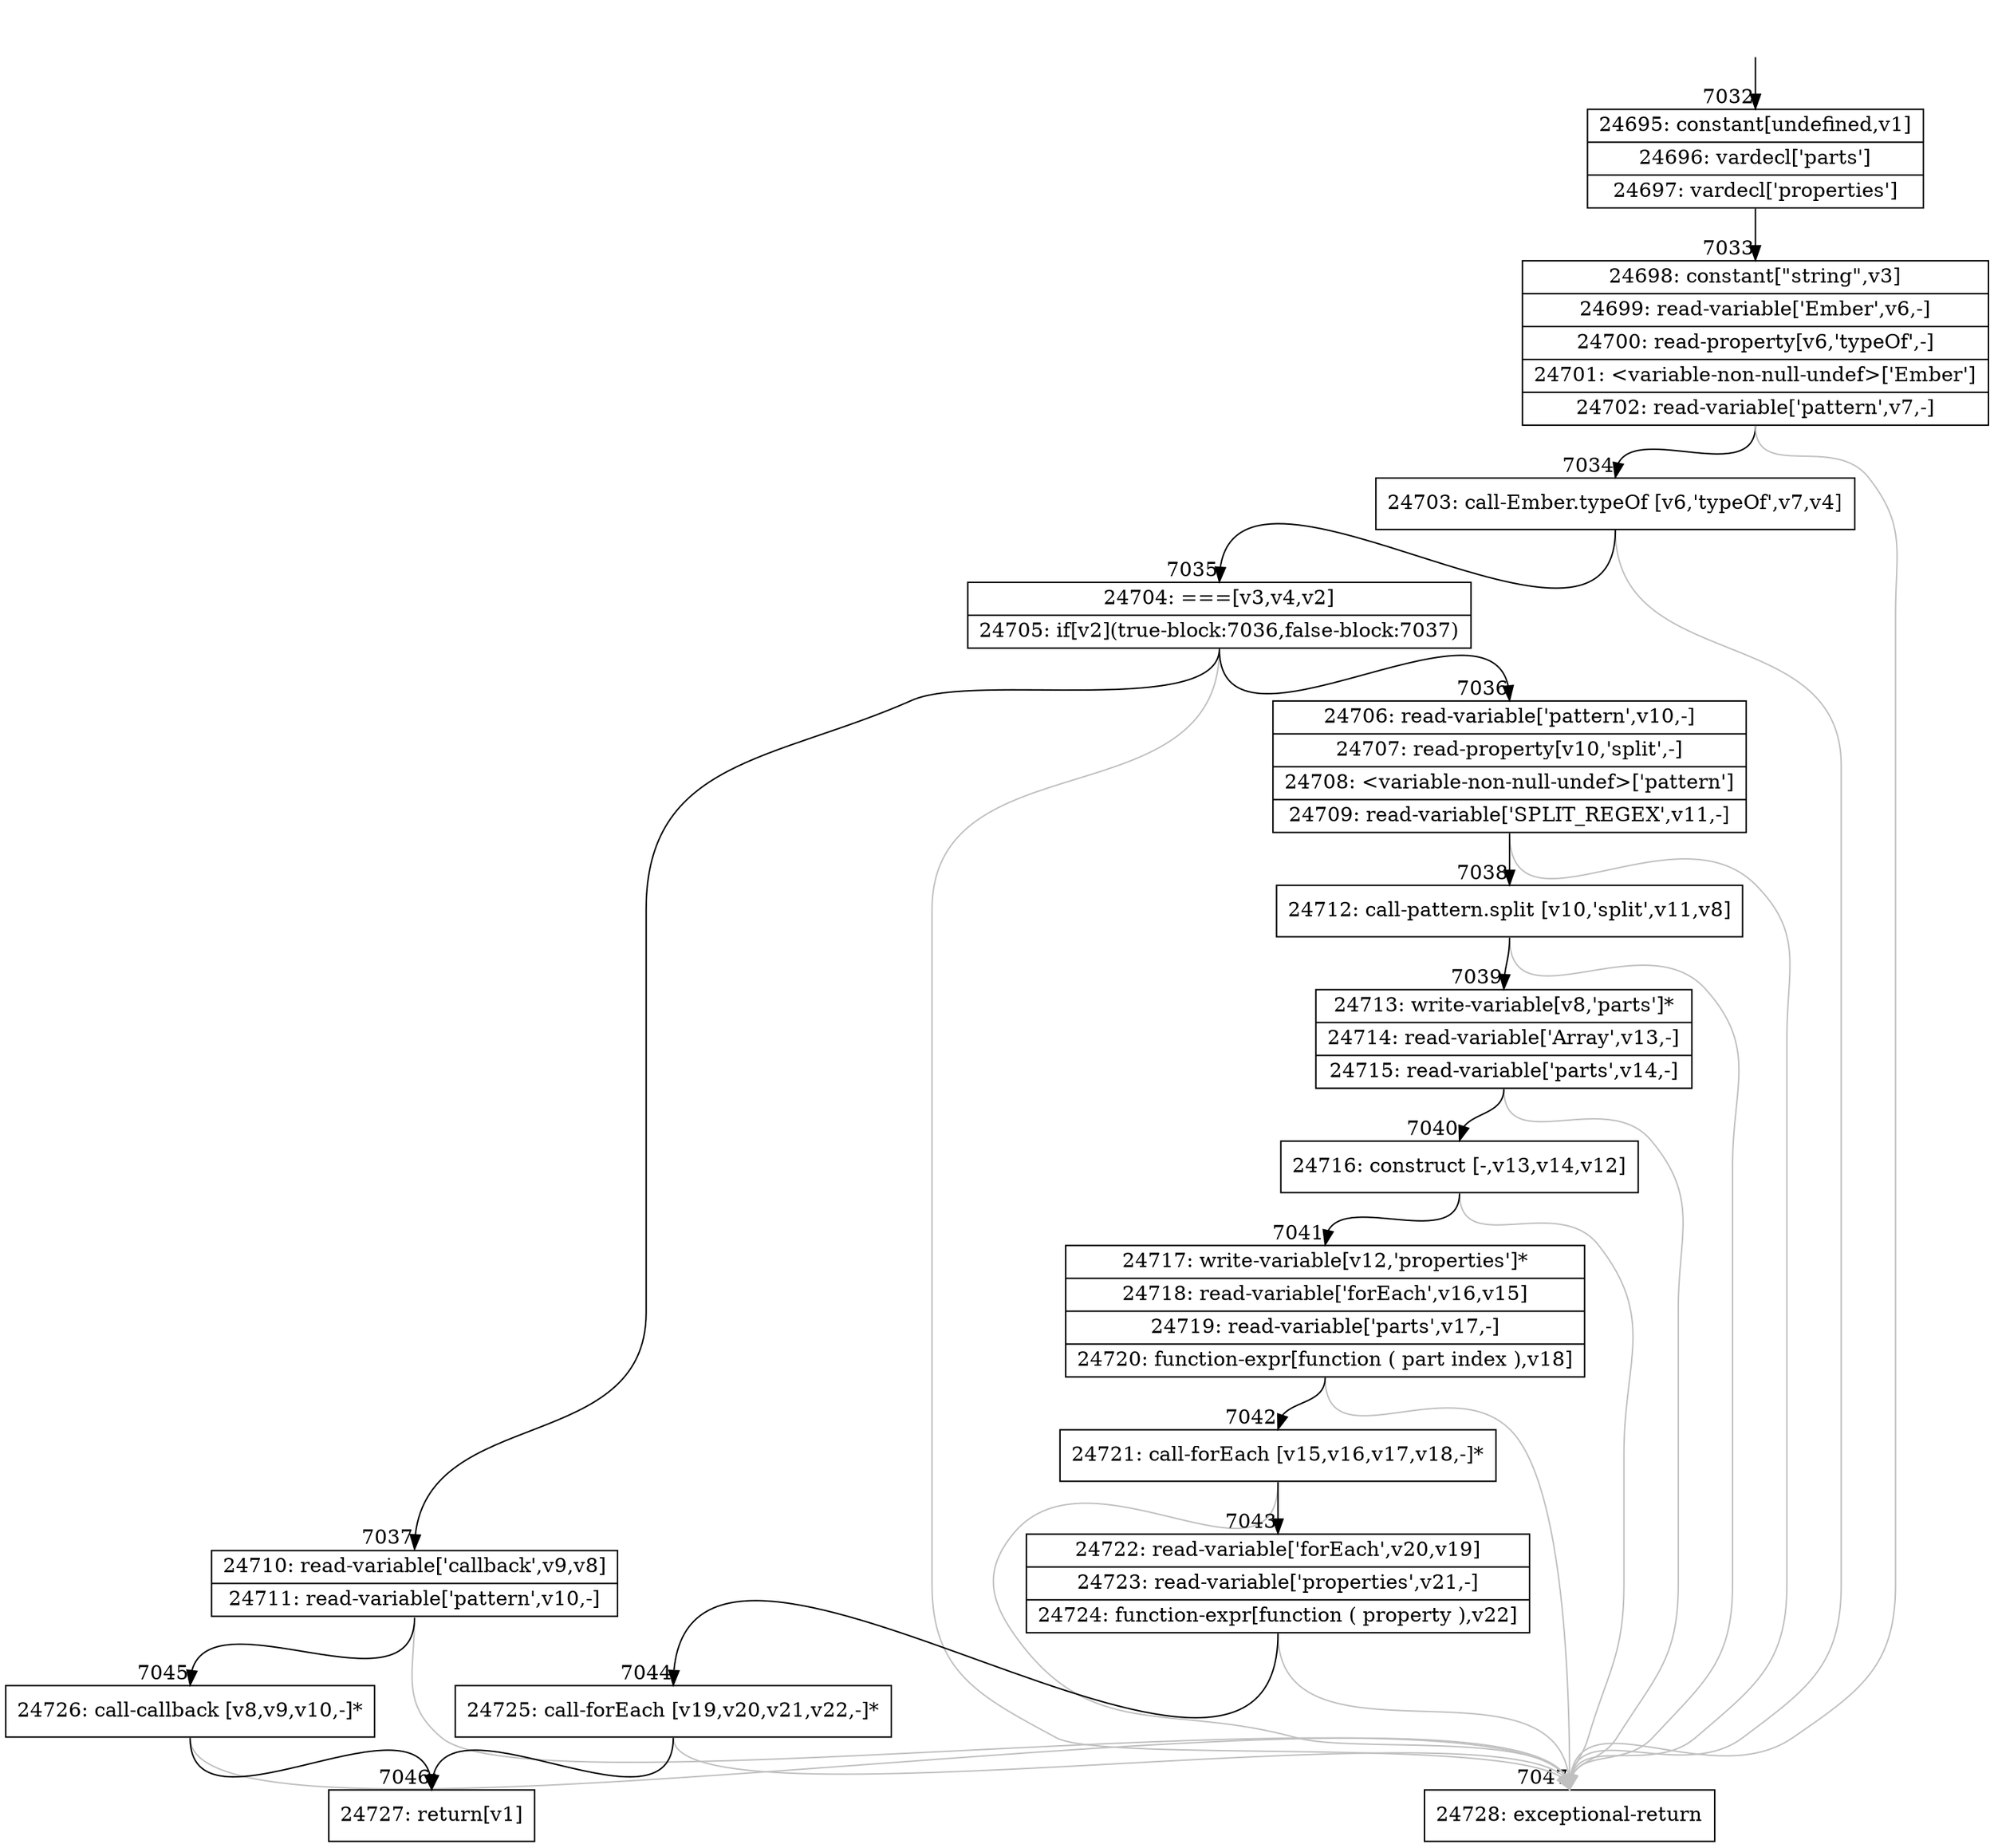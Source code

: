 digraph {
rankdir="TD"
BB_entry578[shape=none,label=""];
BB_entry578 -> BB7032 [tailport=s, headport=n, headlabel="    7032"]
BB7032 [shape=record label="{24695: constant[undefined,v1]|24696: vardecl['parts']|24697: vardecl['properties']}" ] 
BB7032 -> BB7033 [tailport=s, headport=n, headlabel="      7033"]
BB7033 [shape=record label="{24698: constant[\"string\",v3]|24699: read-variable['Ember',v6,-]|24700: read-property[v6,'typeOf',-]|24701: \<variable-non-null-undef\>['Ember']|24702: read-variable['pattern',v7,-]}" ] 
BB7033 -> BB7034 [tailport=s, headport=n, headlabel="      7034"]
BB7033 -> BB7047 [tailport=s, headport=n, color=gray, headlabel="      7047"]
BB7034 [shape=record label="{24703: call-Ember.typeOf [v6,'typeOf',v7,v4]}" ] 
BB7034 -> BB7035 [tailport=s, headport=n, headlabel="      7035"]
BB7034 -> BB7047 [tailport=s, headport=n, color=gray]
BB7035 [shape=record label="{24704: ===[v3,v4,v2]|24705: if[v2](true-block:7036,false-block:7037)}" ] 
BB7035 -> BB7036 [tailport=s, headport=n, headlabel="      7036"]
BB7035 -> BB7037 [tailport=s, headport=n, headlabel="      7037"]
BB7035 -> BB7047 [tailport=s, headport=n, color=gray]
BB7036 [shape=record label="{24706: read-variable['pattern',v10,-]|24707: read-property[v10,'split',-]|24708: \<variable-non-null-undef\>['pattern']|24709: read-variable['SPLIT_REGEX',v11,-]}" ] 
BB7036 -> BB7038 [tailport=s, headport=n, headlabel="      7038"]
BB7036 -> BB7047 [tailport=s, headport=n, color=gray]
BB7037 [shape=record label="{24710: read-variable['callback',v9,v8]|24711: read-variable['pattern',v10,-]}" ] 
BB7037 -> BB7045 [tailport=s, headport=n, headlabel="      7045"]
BB7037 -> BB7047 [tailport=s, headport=n, color=gray]
BB7038 [shape=record label="{24712: call-pattern.split [v10,'split',v11,v8]}" ] 
BB7038 -> BB7039 [tailport=s, headport=n, headlabel="      7039"]
BB7038 -> BB7047 [tailport=s, headport=n, color=gray]
BB7039 [shape=record label="{24713: write-variable[v8,'parts']*|24714: read-variable['Array',v13,-]|24715: read-variable['parts',v14,-]}" ] 
BB7039 -> BB7040 [tailport=s, headport=n, headlabel="      7040"]
BB7039 -> BB7047 [tailport=s, headport=n, color=gray]
BB7040 [shape=record label="{24716: construct [-,v13,v14,v12]}" ] 
BB7040 -> BB7041 [tailport=s, headport=n, headlabel="      7041"]
BB7040 -> BB7047 [tailport=s, headport=n, color=gray]
BB7041 [shape=record label="{24717: write-variable[v12,'properties']*|24718: read-variable['forEach',v16,v15]|24719: read-variable['parts',v17,-]|24720: function-expr[function ( part index ),v18]}" ] 
BB7041 -> BB7042 [tailport=s, headport=n, headlabel="      7042"]
BB7041 -> BB7047 [tailport=s, headport=n, color=gray]
BB7042 [shape=record label="{24721: call-forEach [v15,v16,v17,v18,-]*}" ] 
BB7042 -> BB7043 [tailport=s, headport=n, headlabel="      7043"]
BB7042 -> BB7047 [tailport=s, headport=n, color=gray]
BB7043 [shape=record label="{24722: read-variable['forEach',v20,v19]|24723: read-variable['properties',v21,-]|24724: function-expr[function ( property ),v22]}" ] 
BB7043 -> BB7044 [tailport=s, headport=n, headlabel="      7044"]
BB7043 -> BB7047 [tailport=s, headport=n, color=gray]
BB7044 [shape=record label="{24725: call-forEach [v19,v20,v21,v22,-]*}" ] 
BB7044 -> BB7046 [tailport=s, headport=n, headlabel="      7046"]
BB7044 -> BB7047 [tailport=s, headport=n, color=gray]
BB7045 [shape=record label="{24726: call-callback [v8,v9,v10,-]*}" ] 
BB7045 -> BB7046 [tailport=s, headport=n]
BB7045 -> BB7047 [tailport=s, headport=n, color=gray]
BB7046 [shape=record label="{24727: return[v1]}" ] 
BB7047 [shape=record label="{24728: exceptional-return}" ] 
//#$~ 13057
}
